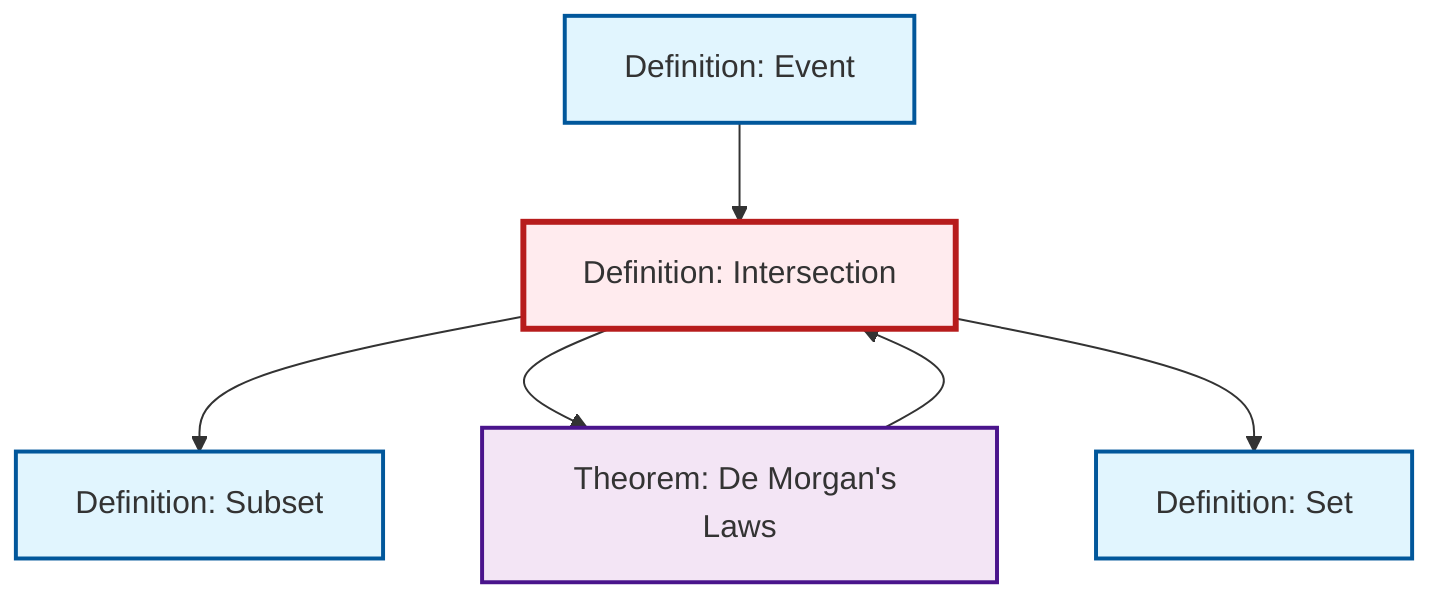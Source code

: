 graph TD
    classDef definition fill:#e1f5fe,stroke:#01579b,stroke-width:2px
    classDef theorem fill:#f3e5f5,stroke:#4a148c,stroke-width:2px
    classDef axiom fill:#fff3e0,stroke:#e65100,stroke-width:2px
    classDef example fill:#e8f5e9,stroke:#1b5e20,stroke-width:2px
    classDef current fill:#ffebee,stroke:#b71c1c,stroke-width:3px
    def-event["Definition: Event"]:::definition
    def-subset["Definition: Subset"]:::definition
    def-intersection["Definition: Intersection"]:::definition
    def-set["Definition: Set"]:::definition
    thm-de-morgan["Theorem: De Morgan's Laws"]:::theorem
    def-intersection --> def-subset
    def-intersection --> thm-de-morgan
    def-event --> def-intersection
    thm-de-morgan --> def-intersection
    def-intersection --> def-set
    class def-intersection current